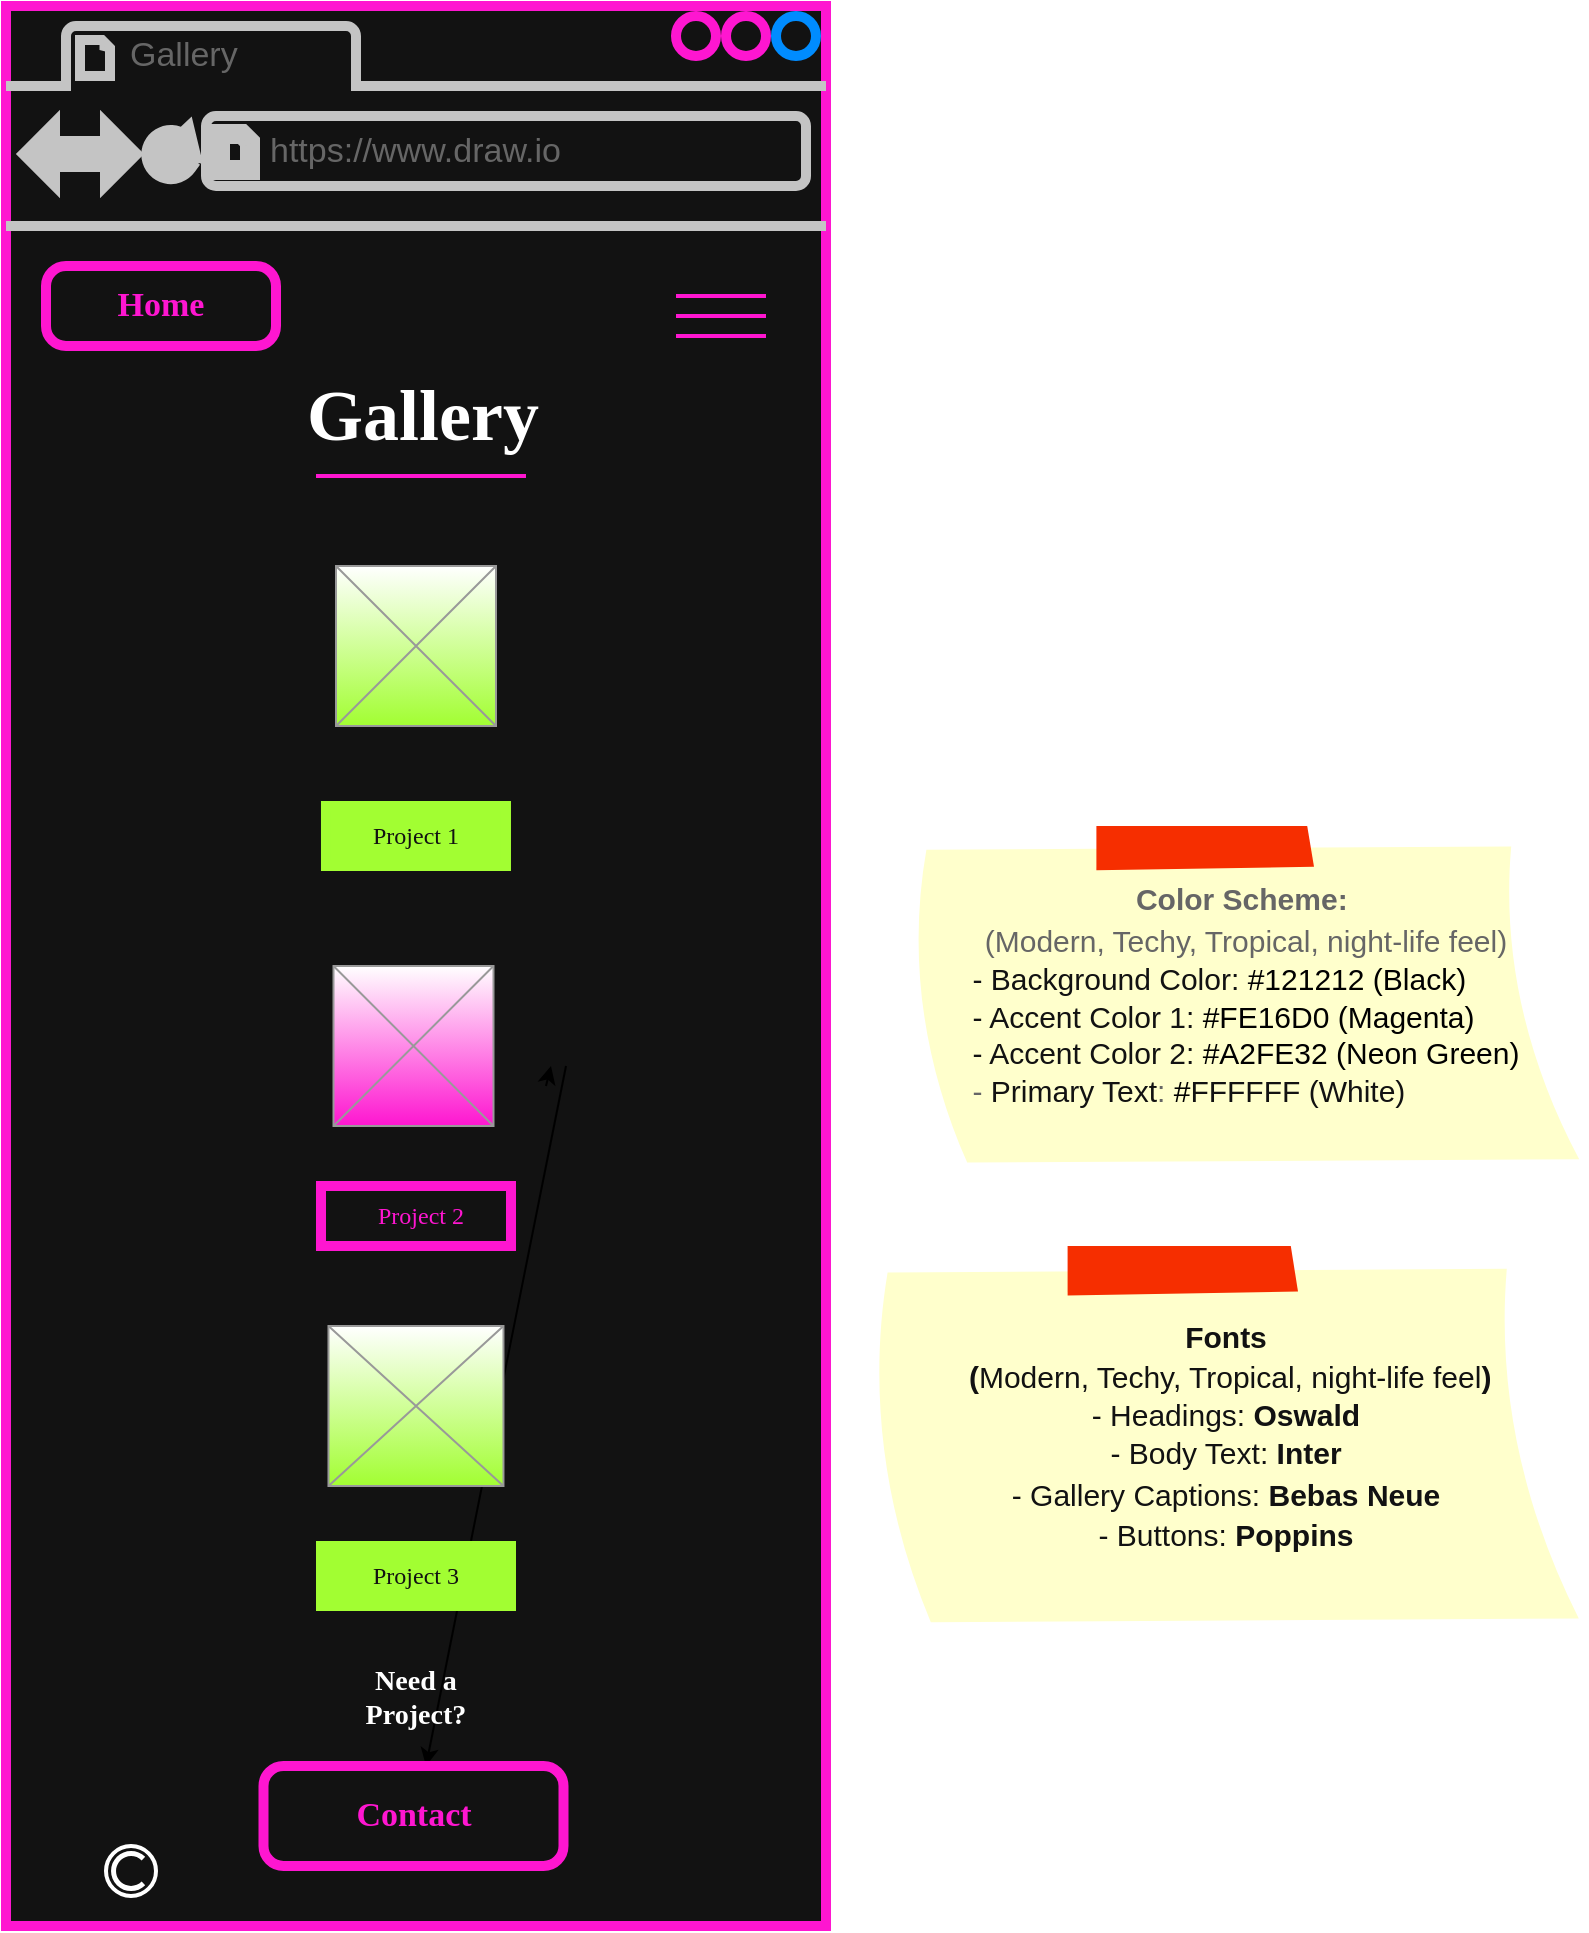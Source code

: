 <mxfile>
    <diagram id="YjC-V1jiLNOm3QlCypXk" name="Page-1">
        <mxGraphModel dx="1187" dy="716" grid="1" gridSize="10" guides="1" tooltips="1" connect="1" arrows="1" fold="1" page="1" pageScale="1" pageWidth="850" pageHeight="1100" math="0" shadow="0">
            <root>
                <mxCell id="0"/>
                <mxCell id="1" parent="0"/>
                <mxCell id="41" value="" style="strokeWidth=5;shadow=0;dashed=0;align=center;html=1;shape=mxgraph.mockup.containers.browserWindow;rSize=0;strokeColor=#FE16D0;strokeColor2=#008cff;strokeColor3=#c4c4c4;mainText=,;recursiveResize=0;fillColor=#121212;fontFamily=Inter;fontSource=https%3A%2F%2Ffonts.googleapis.com%2Fcss%3Ffamily%3DInter;gradientColor=default;" parent="1" vertex="1">
                    <mxGeometry x="10" y="10" width="410" height="960" as="geometry"/>
                </mxCell>
                <mxCell id="42" value="Gallery" style="strokeWidth=1;shadow=0;dashed=0;align=center;html=1;shape=mxgraph.mockup.containers.anchor;fontSize=17;fontColor=#666666;align=left;" parent="41" vertex="1">
                    <mxGeometry x="60" y="12" width="110" height="26" as="geometry"/>
                </mxCell>
                <mxCell id="43" value="https://www.draw.io" style="strokeWidth=1;shadow=0;dashed=0;align=center;html=1;shape=mxgraph.mockup.containers.anchor;rSize=0;fontSize=17;fontColor=#666666;align=left;" parent="41" vertex="1">
                    <mxGeometry x="130" y="60" width="250" height="26" as="geometry"/>
                </mxCell>
                <mxCell id="44" value="" style="edgeStyle=none;html=1;" parent="41" edge="1">
                    <mxGeometry relative="1" as="geometry">
                        <mxPoint x="280" y="530" as="sourcePoint"/>
                        <mxPoint x="210" y="880" as="targetPoint"/>
                    </mxGeometry>
                </mxCell>
                <mxCell id="46" value="&lt;font data-font-src=&quot;https://fonts.googleapis.com/css?family=Poppins&quot; face=&quot;Poppins&quot; style=&quot;color: rgb(254, 22, 208);&quot;&gt;Home&lt;/font&gt;" style="strokeWidth=5;shadow=0;dashed=0;align=center;html=1;shape=mxgraph.mockup.buttons.button;strokeColor=#FE16D0;fontColor=#ffffff;mainText=;buttonStyle=round;fontSize=17;fontStyle=1;fillColor=#121212;whiteSpace=wrap;fontFamily=Oswald;fontSource=https%3A%2F%2Ffonts.googleapis.com%2Fcss%3Ffamily%3DOswald;textShadow=0;labelBackgroundColor=none;gradientColor=none;" parent="41" vertex="1">
                    <mxGeometry x="20" y="130" width="115" height="40" as="geometry"/>
                </mxCell>
                <mxCell id="47" value="" style="strokeColor=#FFFFFF;verticalLabelPosition=bottom;shadow=0;dashed=0;verticalAlign=top;strokeWidth=2;html=1;shape=mxgraph.mockup.misc.copyrightIcon;labelBorderColor=none;fontColor=#333333;fillColor=#121212;" parent="41" vertex="1">
                    <mxGeometry x="50" y="920" width="25" height="25" as="geometry"/>
                </mxCell>
                <mxCell id="48" value="&lt;h3&gt;&lt;font style=&quot;color: rgb(255, 255, 255);&quot; data-font-src=&quot;https://fonts.googleapis.com/css?family=Oswald&quot; face=&quot;Oswald&quot;&gt;Need a Project?&lt;/font&gt;&lt;/h3&gt;" style="text;html=1;strokeColor=none;fillColor=none;align=center;verticalAlign=middle;whiteSpace=wrap;rounded=0;labelBorderColor=none;fontColor=#E76F51;" parent="41" vertex="1">
                    <mxGeometry x="175" y="830" width="60" height="30" as="geometry"/>
                </mxCell>
                <mxCell id="54" value="" style="verticalLabelPosition=bottom;shadow=0;dashed=0;align=center;html=1;verticalAlign=top;strokeWidth=1;shape=mxgraph.mockup.graphics.simpleIcon;strokeColor=#999999;gradientColor=#A2FE32;" parent="41" vertex="1">
                    <mxGeometry x="165" y="280" width="80" height="80" as="geometry"/>
                </mxCell>
                <mxCell id="64" value="" style="edgeStyle=none;html=1;" parent="41" edge="1">
                    <mxGeometry relative="1" as="geometry">
                        <mxPoint x="270" y="540" as="sourcePoint"/>
                        <mxPoint x="272.5" y="530" as="targetPoint"/>
                    </mxGeometry>
                </mxCell>
                <mxCell id="66" value="" style="rounded=0;whiteSpace=wrap;html=1;fillColor=#A2FE32;strokeColor=#A2FE32;strokeWidth=5;" parent="41" vertex="1">
                    <mxGeometry x="159.99" y="400" width="90" height="30" as="geometry"/>
                </mxCell>
                <mxCell id="67" value="" style="rounded=0;whiteSpace=wrap;html=1;fillColor=#121212;strokeColor=#FE16D0;strokeWidth=5;" parent="41" vertex="1">
                    <mxGeometry x="157.5" y="590" width="95" height="30" as="geometry"/>
                </mxCell>
                <mxCell id="72" value="&lt;font style=&quot;color: rgb(18, 18, 18);&quot; face=&quot;Poppins&quot;&gt;Project 1&lt;/font&gt;" style="text;html=1;align=center;verticalAlign=middle;whiteSpace=wrap;rounded=0;" parent="41" vertex="1">
                    <mxGeometry x="168.12" y="400" width="73.75" height="30" as="geometry"/>
                </mxCell>
                <mxCell id="73" value="&lt;font style=&quot;color: rgb(254, 22, 208);&quot; data-font-src=&quot;https://fonts.googleapis.com/css?family=Poppins&quot; face=&quot;Poppins&quot;&gt;Project 2&lt;/font&gt;" style="text;html=1;align=center;verticalAlign=middle;whiteSpace=wrap;rounded=0;" parent="41" vertex="1">
                    <mxGeometry x="175" y="590" width="65" height="30" as="geometry"/>
                </mxCell>
                <mxCell id="83" value="" style="line;strokeWidth=2;html=1;strokeColor=#FE16D0;gradientColor=none;" parent="41" vertex="1">
                    <mxGeometry x="335" y="150" width="45" height="10" as="geometry"/>
                </mxCell>
                <mxCell id="84" value="" style="line;strokeWidth=2;html=1;strokeColor=#FE16D0;gradientColor=#39FF14;textShadow=0;" parent="41" vertex="1">
                    <mxGeometry x="335" y="160" width="45" height="10" as="geometry"/>
                </mxCell>
                <mxCell id="82" value="" style="line;strokeWidth=2;html=1;strokeColor=#FE16D0;gradientColor=none;" parent="41" vertex="1">
                    <mxGeometry x="335" y="140" width="45" height="10" as="geometry"/>
                </mxCell>
                <mxCell id="85" value="" style="verticalLabelPosition=bottom;shadow=0;dashed=0;align=center;html=1;verticalAlign=top;strokeWidth=1;shape=mxgraph.mockup.graphics.simpleIcon;strokeColor=#999999;gradientColor=#FE16D0;" parent="41" vertex="1">
                    <mxGeometry x="163.75" y="480" width="80" height="80" as="geometry"/>
                </mxCell>
                <mxCell id="86" value="" style="verticalLabelPosition=bottom;shadow=0;dashed=0;align=center;html=1;verticalAlign=top;strokeWidth=1;shape=mxgraph.mockup.graphics.simpleIcon;strokeColor=#999999;gradientColor=#A2FE32;" parent="41" vertex="1">
                    <mxGeometry x="161.24" y="660" width="87.5" height="80" as="geometry"/>
                </mxCell>
                <mxCell id="88" value="" style="rounded=0;whiteSpace=wrap;html=1;fillColor=#A2FE32;strokeColor=#A2FE32;strokeWidth=5;" parent="41" vertex="1">
                    <mxGeometry x="157.5" y="770" width="95" height="30" as="geometry"/>
                </mxCell>
                <mxCell id="89" value="&lt;font style=&quot;color: rgb(18, 18, 18);&quot; data-font-src=&quot;https://fonts.googleapis.com/css?family=Poppins&quot; face=&quot;Poppins&quot;&gt;Project 3&lt;/font&gt;" style="text;html=1;align=center;verticalAlign=middle;whiteSpace=wrap;rounded=0;" parent="41" vertex="1">
                    <mxGeometry x="175" y="770" width="60" height="30" as="geometry"/>
                </mxCell>
                <mxCell id="90" value="&lt;h2&gt;&lt;font style=&quot;color: rgb(255, 255, 255);&quot; data-font-src=&quot;https://fonts.googleapis.com/css?family=Oswald&quot; face=&quot;Oswald&quot;&gt;Gallery&lt;/font&gt;&lt;/h2&gt;" style="text;strokeColor=none;fillColor=none;html=1;fontSize=24;fontStyle=1;verticalAlign=middle;align=center;fontColor=#00FFFF;labelBorderColor=none;" parent="41" vertex="1">
                    <mxGeometry x="150" y="170" width="115" height="70" as="geometry"/>
                </mxCell>
                <mxCell id="93" value="&lt;font style=&quot;color: rgb(254, 22, 208);&quot; face=&quot;Poppins&quot;&gt;Contact&lt;/font&gt;" style="strokeWidth=5;shadow=0;dashed=0;align=center;html=1;shape=mxgraph.mockup.buttons.button;strokeColor=#FE16D0;fontColor=#ffffff;mainText=;buttonStyle=round;fontSize=17;fontStyle=1;fillColor=#121212;whiteSpace=wrap;labelBorderColor=none;" parent="41" vertex="1">
                    <mxGeometry x="128.75" y="880" width="150" height="50" as="geometry"/>
                </mxCell>
                <mxCell id="94" value="" style="line;strokeWidth=2;html=1;strokeColor=#FE16D0;gradientColor=#39FF14;textShadow=0;" vertex="1" parent="41">
                    <mxGeometry x="155" y="230" width="105" height="10" as="geometry"/>
                </mxCell>
                <mxCell id="91" value="&lt;div style=&quot;&quot;&gt;&lt;font style=&quot;font-size: 15px;&quot;&gt;&lt;b style=&quot;background-color: transparent;&quot;&gt;Color Scheme:&lt;/b&gt;&lt;span style=&quot;background-color: transparent;&quot;&gt;&amp;nbsp;&lt;/span&gt;&lt;/font&gt;&lt;/div&gt;&lt;div style=&quot;&quot;&gt;&lt;span style=&quot;background-color: transparent;&quot;&gt;&lt;font style=&quot;font-size: 15px;&quot;&gt;(Modern, Techy, Tropical, night-life feel)&lt;/font&gt;&lt;/span&gt;&lt;/div&gt;&lt;font style=&quot;color: rgb(18, 18, 18); font-size: 15px;&quot;&gt;&lt;div style=&quot;text-align: left;&quot;&gt;&lt;span style=&quot;background-color: transparent;&quot;&gt;- Background Color:&amp;nbsp;&lt;/span&gt;&lt;span style=&quot;background-color: transparent; line-height: 18.4px; color: rgb(0, 0, 0);&quot;&gt;#&lt;span style=&quot;line-height: 15.333px; color: rgb(0, 0, 0);&quot;&gt;121212&lt;/span&gt;&lt;span style=&quot;color: rgb(0, 0, 0);&quot;&gt;&lt;/span&gt;&amp;nbsp;(Black)&lt;/span&gt;&lt;/div&gt;&lt;font face=&quot;Helvetica&quot;&gt;&lt;div style=&quot;text-align: left;&quot;&gt;&lt;span style=&quot;background-color: transparent;&quot;&gt;- Accent Color 1:&amp;nbsp;&lt;/span&gt;&lt;span style=&quot;background-color: transparent; line-height: 18.4px; color: rgb(0, 0, 0);&quot;&gt;#&lt;/span&gt;&lt;span style=&quot;background-color: transparent; line-height: 18.4px; color: rgb(0, 0, 0);&quot;&gt;&lt;font&gt;FE16D0&lt;/font&gt;&lt;/span&gt;&lt;span style=&quot;background-color: transparent; line-height: 18.4px; color: rgb(0, 0, 0);&quot;&gt;&amp;nbsp;(Magenta)&lt;/span&gt;&lt;/div&gt;&lt;div style=&quot;text-align: left;&quot;&gt;&lt;span style=&quot;background-color: transparent;&quot;&gt;- Accent Color 2:&amp;nbsp;&lt;/span&gt;&lt;span style=&quot;background-color: transparent; line-height: 18.4px; color: rgb(0, 0, 0);&quot;&gt;#&lt;/span&gt;&lt;span style=&quot;background-color: transparent; line-height: 18.4px; color: rgb(0, 0, 0);&quot;&gt;&lt;font&gt;A2FE32&lt;/font&gt;&lt;/span&gt;&lt;span style=&quot;background-color: transparent; line-height: 18.4px; color: rgb(0, 0, 0);&quot;&gt;&amp;nbsp;(Neon Green)&lt;/span&gt;&lt;/div&gt;&lt;/font&gt;&lt;/font&gt;&lt;div&gt;&lt;div style=&quot;text-align: left;&quot;&gt;&lt;font style=&quot;font-size: 15px;&quot;&gt;&lt;span style=&quot;scrollbar-color: light-dark(#e2e2e2, #4b4b4b)&lt;br/&gt;&#x9;&#x9;&#x9;&#x9;&#x9;light-dark(#fbfbfb, var(--dark-panel-color)); line-height: 18.4px;&quot;&gt;&lt;span style=&quot;scrollbar-color: light-dark(#e2e2e2, #4b4b4b)&lt;br/&gt;&#x9;&#x9;&#x9;&#x9;&#x9;light-dark(#fbfbfb, var(--dark-panel-color)); line-height: 18.4px;&quot;&gt;&lt;font style=&quot;&quot; face=&quot;Helvetica&quot;&gt;&lt;span style=&quot;color: rgb(102, 102, 102);&quot;&gt;- &lt;/span&gt;&lt;span style=&quot;color: rgb(102, 102, 102);&quot;&gt;&lt;font style=&quot;color: rgb(18, 18, 18);&quot;&gt;Primary Text&lt;/font&gt;&lt;/span&gt;&lt;span style=&quot;color: rgb(102, 102, 102);&quot;&gt;:&amp;nbsp;&lt;/span&gt;&lt;span style=&quot;color: rgb(0, 0, 0); scrollbar-color: light-dark(#e2e2e2, #4b4b4b)&lt;br/&gt;&#x9;&#x9;&#x9;&#x9;&#x9;light-dark(#fbfbfb, var(--dark-panel-color)); line-height: 18.4px;&quot;&gt;#&lt;/span&gt;&lt;/font&gt;&lt;/span&gt;&lt;/span&gt;&lt;span style=&quot;color: light-dark(rgb(18, 18, 18), rgb(222, 222, 222)); background-color: transparent;&quot;&gt;&lt;font&gt;FFFFFF&lt;/font&gt;&lt;/span&gt;&lt;span style=&quot;color: light-dark(rgb(18, 18, 18), rgb(222, 222, 222)); background-color: transparent;&quot;&gt;&amp;nbsp;(White)&lt;/span&gt;&lt;/font&gt;&lt;/div&gt;&lt;/div&gt;" style="strokeWidth=1;shadow=0;dashed=0;align=center;html=1;shape=mxgraph.mockup.text.stickyNote2;fontColor=#666666;mainText=;fontSize=17;whiteSpace=wrap;fillColor=#ffffcc;strokeColor=#F62E00;" parent="1" vertex="1">
                    <mxGeometry x="460" y="420" width="340" height="170" as="geometry"/>
                </mxCell>
                <mxCell id="92" value="&lt;b&gt;&lt;font style=&quot;font-size: 15px; color: rgb(18, 18, 18);&quot;&gt;Fonts&lt;/font&gt;&lt;/b&gt;&lt;div&gt;&lt;font style=&quot;font-size: 15px; color: rgb(18, 18, 18);&quot;&gt;&lt;b&gt;&amp;nbsp;(&lt;/b&gt;&lt;span&gt;Modern, Techy, Tropical, night-life feel&lt;/span&gt;&lt;b&gt;)&lt;/b&gt;&lt;br&gt;&lt;div style=&quot;&quot;&gt;&lt;span style=&quot;background-color: transparent;&quot;&gt;- Headings: &lt;b&gt;Oswald&lt;/b&gt;&lt;/span&gt;&lt;/div&gt;&lt;/font&gt;&lt;div style=&quot;&quot;&gt;&lt;font style=&quot;font-size: 15px; color: rgb(18, 18, 18);&quot;&gt;&lt;span&gt;- Body Text: &lt;b&gt;Inter&lt;/b&gt;&lt;/span&gt;&lt;br&gt;&lt;/font&gt;&lt;/div&gt;&lt;div style=&quot;&quot;&gt;&lt;font style=&quot;font-size: 15px; color: rgb(18, 18, 18);&quot;&gt;&lt;span&gt;- Gallery Captions: &lt;b&gt;Bebas Neue&lt;/b&gt;&lt;/span&gt;&lt;span&gt;&lt;br&gt;&lt;/span&gt;&lt;/font&gt;&lt;/div&gt;&lt;div style=&quot;&quot;&gt;&lt;span&gt;&lt;font style=&quot;font-size: 15px; color: rgb(18, 18, 18);&quot;&gt;- Buttons: &lt;b style=&quot;&quot;&gt;Poppins&lt;/b&gt;&lt;/font&gt;&lt;/span&gt;&lt;span style=&quot;color: rgb(102, 102, 102);&quot;&gt;&lt;br&gt;&lt;/span&gt;&lt;/div&gt;&lt;/div&gt;" style="strokeWidth=1;shadow=0;dashed=0;align=center;html=1;shape=mxgraph.mockup.text.stickyNote2;fontColor=#666666;mainText=;fontSize=17;whiteSpace=wrap;fillColor=#ffffcc;strokeColor=#F62E00;" parent="1" vertex="1">
                    <mxGeometry x="440" y="630" width="360" height="190" as="geometry"/>
                </mxCell>
            </root>
        </mxGraphModel>
    </diagram>
</mxfile>